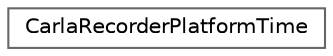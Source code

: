 digraph "类继承关系图"
{
 // INTERACTIVE_SVG=YES
 // LATEX_PDF_SIZE
  bgcolor="transparent";
  edge [fontname=Helvetica,fontsize=10,labelfontname=Helvetica,labelfontsize=10];
  node [fontname=Helvetica,fontsize=10,shape=box,height=0.2,width=0.4];
  rankdir="LR";
  Node0 [id="Node000000",label="CarlaRecorderPlatformTime",height=0.2,width=0.4,color="grey40", fillcolor="white", style="filled",URL="$d2/de4/structCarlaRecorderPlatformTime.html",tooltip=" "];
}
